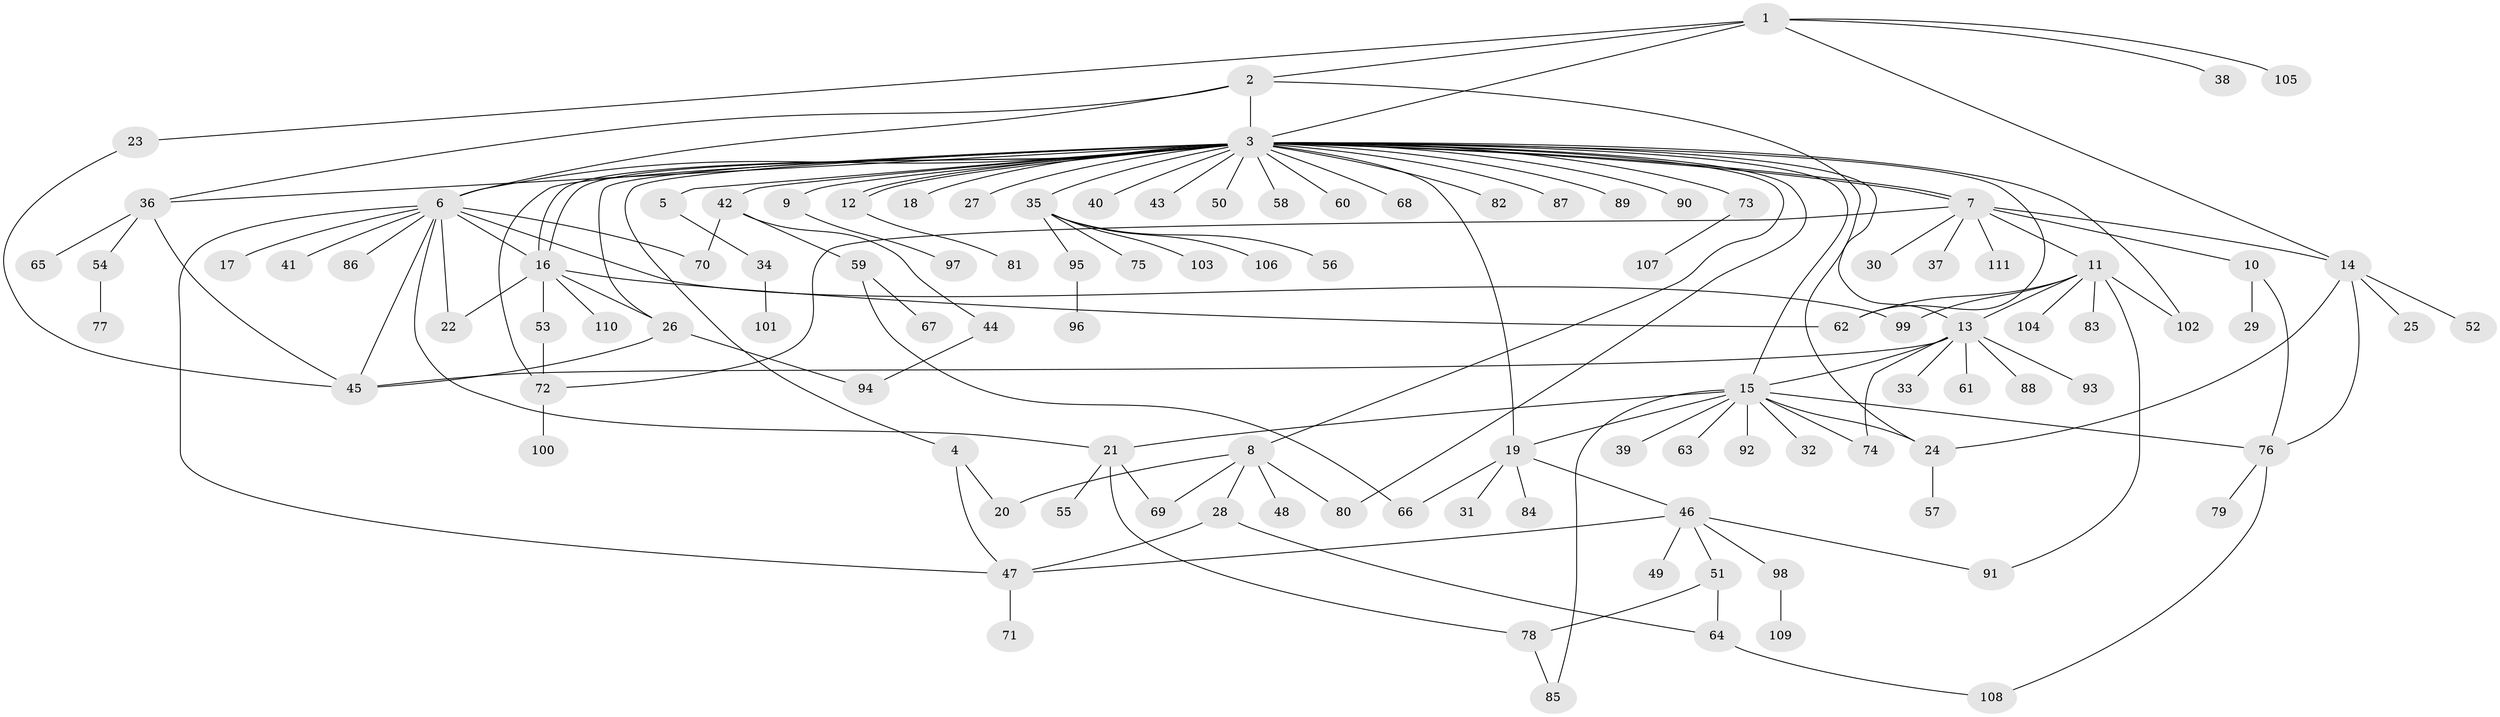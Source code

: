 // coarse degree distribution, {4: 0.08823529411764706, 3: 0.11764705882352941, 6: 0.11764705882352941, 1: 0.5, 24: 0.029411764705882353, 2: 0.029411764705882353, 8: 0.029411764705882353, 5: 0.058823529411764705, 7: 0.029411764705882353}
// Generated by graph-tools (version 1.1) at 2025/36/03/04/25 23:36:38]
// undirected, 111 vertices, 153 edges
graph export_dot {
  node [color=gray90,style=filled];
  1;
  2;
  3;
  4;
  5;
  6;
  7;
  8;
  9;
  10;
  11;
  12;
  13;
  14;
  15;
  16;
  17;
  18;
  19;
  20;
  21;
  22;
  23;
  24;
  25;
  26;
  27;
  28;
  29;
  30;
  31;
  32;
  33;
  34;
  35;
  36;
  37;
  38;
  39;
  40;
  41;
  42;
  43;
  44;
  45;
  46;
  47;
  48;
  49;
  50;
  51;
  52;
  53;
  54;
  55;
  56;
  57;
  58;
  59;
  60;
  61;
  62;
  63;
  64;
  65;
  66;
  67;
  68;
  69;
  70;
  71;
  72;
  73;
  74;
  75;
  76;
  77;
  78;
  79;
  80;
  81;
  82;
  83;
  84;
  85;
  86;
  87;
  88;
  89;
  90;
  91;
  92;
  93;
  94;
  95;
  96;
  97;
  98;
  99;
  100;
  101;
  102;
  103;
  104;
  105;
  106;
  107;
  108;
  109;
  110;
  111;
  1 -- 2;
  1 -- 3;
  1 -- 14;
  1 -- 23;
  1 -- 38;
  1 -- 105;
  2 -- 3;
  2 -- 6;
  2 -- 24;
  2 -- 36;
  3 -- 4;
  3 -- 5;
  3 -- 6;
  3 -- 7;
  3 -- 7;
  3 -- 8;
  3 -- 9;
  3 -- 12;
  3 -- 12;
  3 -- 13;
  3 -- 15;
  3 -- 16;
  3 -- 16;
  3 -- 18;
  3 -- 19;
  3 -- 26;
  3 -- 27;
  3 -- 35;
  3 -- 36;
  3 -- 40;
  3 -- 42;
  3 -- 43;
  3 -- 50;
  3 -- 58;
  3 -- 60;
  3 -- 62;
  3 -- 68;
  3 -- 72;
  3 -- 73;
  3 -- 80;
  3 -- 82;
  3 -- 87;
  3 -- 89;
  3 -- 90;
  3 -- 102;
  4 -- 20;
  4 -- 47;
  5 -- 34;
  6 -- 16;
  6 -- 17;
  6 -- 21;
  6 -- 22;
  6 -- 41;
  6 -- 45;
  6 -- 47;
  6 -- 70;
  6 -- 86;
  6 -- 99;
  7 -- 10;
  7 -- 11;
  7 -- 14;
  7 -- 30;
  7 -- 37;
  7 -- 72;
  7 -- 111;
  8 -- 20;
  8 -- 28;
  8 -- 48;
  8 -- 69;
  8 -- 80;
  9 -- 97;
  10 -- 29;
  10 -- 76;
  11 -- 13;
  11 -- 62;
  11 -- 83;
  11 -- 91;
  11 -- 99;
  11 -- 102;
  11 -- 104;
  12 -- 81;
  13 -- 15;
  13 -- 33;
  13 -- 45;
  13 -- 61;
  13 -- 74;
  13 -- 88;
  13 -- 93;
  14 -- 24;
  14 -- 25;
  14 -- 52;
  14 -- 76;
  15 -- 19;
  15 -- 21;
  15 -- 24;
  15 -- 32;
  15 -- 39;
  15 -- 63;
  15 -- 74;
  15 -- 76;
  15 -- 85;
  15 -- 92;
  16 -- 22;
  16 -- 26;
  16 -- 53;
  16 -- 62;
  16 -- 110;
  19 -- 31;
  19 -- 46;
  19 -- 66;
  19 -- 84;
  21 -- 55;
  21 -- 69;
  21 -- 78;
  23 -- 45;
  24 -- 57;
  26 -- 45;
  26 -- 94;
  28 -- 47;
  28 -- 64;
  34 -- 101;
  35 -- 56;
  35 -- 75;
  35 -- 95;
  35 -- 103;
  35 -- 106;
  36 -- 45;
  36 -- 54;
  36 -- 65;
  42 -- 44;
  42 -- 59;
  42 -- 70;
  44 -- 94;
  46 -- 47;
  46 -- 49;
  46 -- 51;
  46 -- 91;
  46 -- 98;
  47 -- 71;
  51 -- 64;
  51 -- 78;
  53 -- 72;
  54 -- 77;
  59 -- 66;
  59 -- 67;
  64 -- 108;
  72 -- 100;
  73 -- 107;
  76 -- 79;
  76 -- 108;
  78 -- 85;
  95 -- 96;
  98 -- 109;
}
